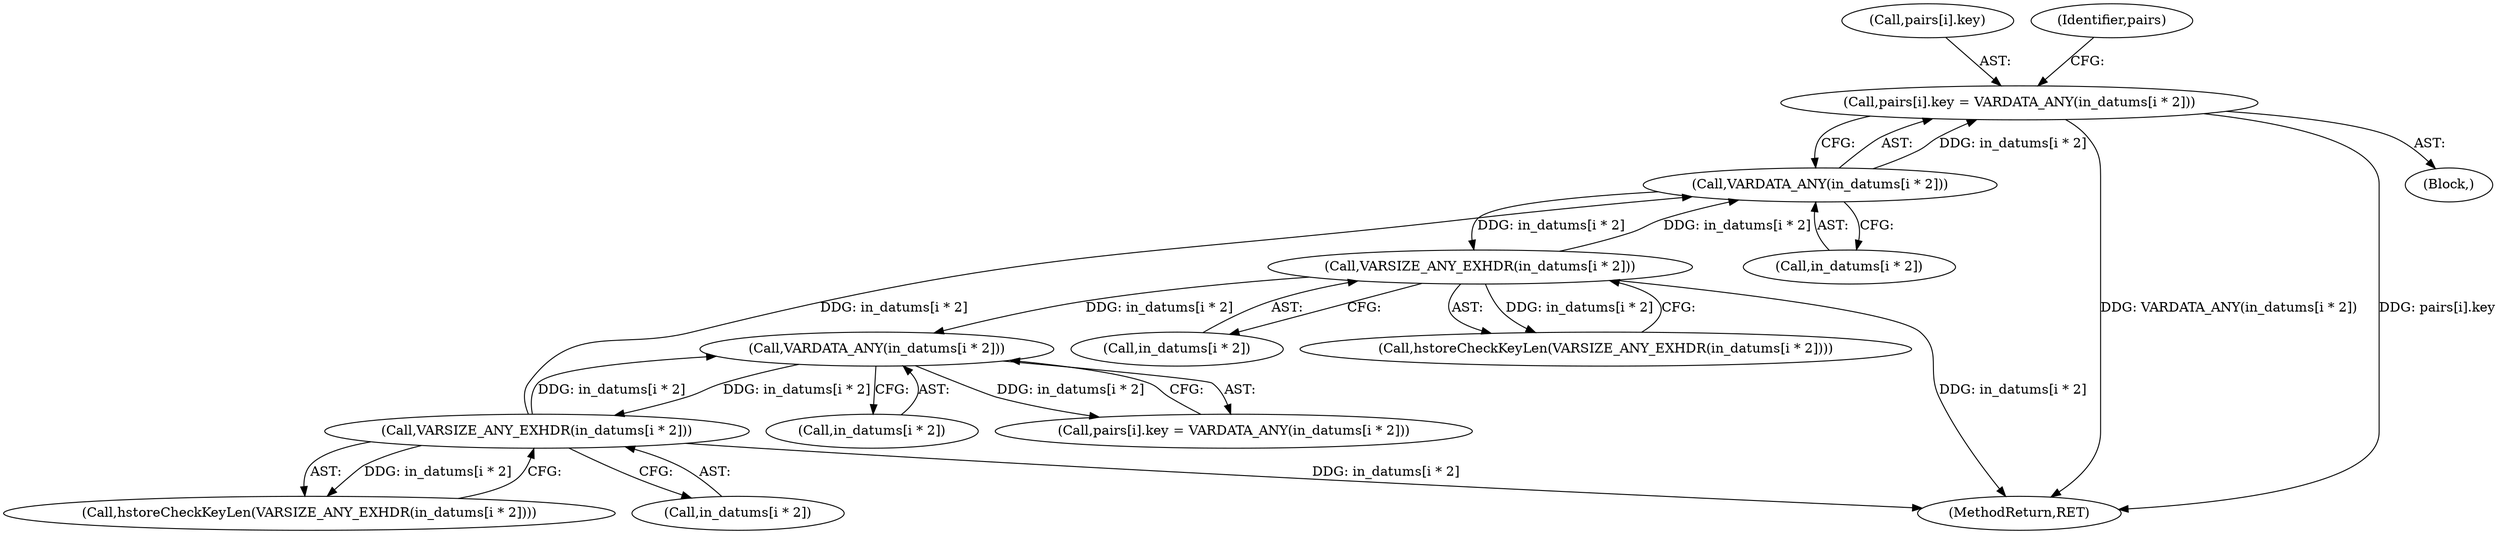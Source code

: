 digraph "0_postgres_31400a673325147e1205326008e32135a78b4d8a@array" {
"1000312" [label="(Call,pairs[i].key = VARDATA_ANY(in_datums[i * 2]))"];
"1000318" [label="(Call,VARDATA_ANY(in_datums[i * 2]))"];
"1000283" [label="(Call,VARSIZE_ANY_EXHDR(in_datums[i * 2]))"];
"1000263" [label="(Call,VARDATA_ANY(in_datums[i * 2]))"];
"1000345" [label="(Call,VARSIZE_ANY_EXHDR(in_datums[i * 2]))"];
"1000319" [label="(Call,in_datums[i * 2])"];
"1000284" [label="(Call,in_datums[i * 2])"];
"1000313" [label="(Call,pairs[i].key)"];
"1000345" [label="(Call,VARSIZE_ANY_EXHDR(in_datums[i * 2]))"];
"1000282" [label="(Call,hstoreCheckKeyLen(VARSIZE_ANY_EXHDR(in_datums[i * 2])))"];
"1000395" [label="(MethodReturn,RET)"];
"1000327" [label="(Identifier,pairs)"];
"1000346" [label="(Call,in_datums[i * 2])"];
"1000283" [label="(Call,VARSIZE_ANY_EXHDR(in_datums[i * 2]))"];
"1000263" [label="(Call,VARDATA_ANY(in_datums[i * 2]))"];
"1000311" [label="(Block,)"];
"1000264" [label="(Call,in_datums[i * 2])"];
"1000318" [label="(Call,VARDATA_ANY(in_datums[i * 2]))"];
"1000257" [label="(Call,pairs[i].key = VARDATA_ANY(in_datums[i * 2]))"];
"1000312" [label="(Call,pairs[i].key = VARDATA_ANY(in_datums[i * 2]))"];
"1000344" [label="(Call,hstoreCheckKeyLen(VARSIZE_ANY_EXHDR(in_datums[i * 2])))"];
"1000312" -> "1000311"  [label="AST: "];
"1000312" -> "1000318"  [label="CFG: "];
"1000313" -> "1000312"  [label="AST: "];
"1000318" -> "1000312"  [label="AST: "];
"1000327" -> "1000312"  [label="CFG: "];
"1000312" -> "1000395"  [label="DDG: VARDATA_ANY(in_datums[i * 2])"];
"1000312" -> "1000395"  [label="DDG: pairs[i].key"];
"1000318" -> "1000312"  [label="DDG: in_datums[i * 2]"];
"1000318" -> "1000319"  [label="CFG: "];
"1000319" -> "1000318"  [label="AST: "];
"1000283" -> "1000318"  [label="DDG: in_datums[i * 2]"];
"1000345" -> "1000318"  [label="DDG: in_datums[i * 2]"];
"1000318" -> "1000345"  [label="DDG: in_datums[i * 2]"];
"1000283" -> "1000282"  [label="AST: "];
"1000283" -> "1000284"  [label="CFG: "];
"1000284" -> "1000283"  [label="AST: "];
"1000282" -> "1000283"  [label="CFG: "];
"1000283" -> "1000395"  [label="DDG: in_datums[i * 2]"];
"1000283" -> "1000263"  [label="DDG: in_datums[i * 2]"];
"1000283" -> "1000282"  [label="DDG: in_datums[i * 2]"];
"1000263" -> "1000283"  [label="DDG: in_datums[i * 2]"];
"1000263" -> "1000257"  [label="AST: "];
"1000263" -> "1000264"  [label="CFG: "];
"1000264" -> "1000263"  [label="AST: "];
"1000257" -> "1000263"  [label="CFG: "];
"1000263" -> "1000257"  [label="DDG: in_datums[i * 2]"];
"1000345" -> "1000263"  [label="DDG: in_datums[i * 2]"];
"1000345" -> "1000344"  [label="AST: "];
"1000345" -> "1000346"  [label="CFG: "];
"1000346" -> "1000345"  [label="AST: "];
"1000344" -> "1000345"  [label="CFG: "];
"1000345" -> "1000395"  [label="DDG: in_datums[i * 2]"];
"1000345" -> "1000344"  [label="DDG: in_datums[i * 2]"];
}
